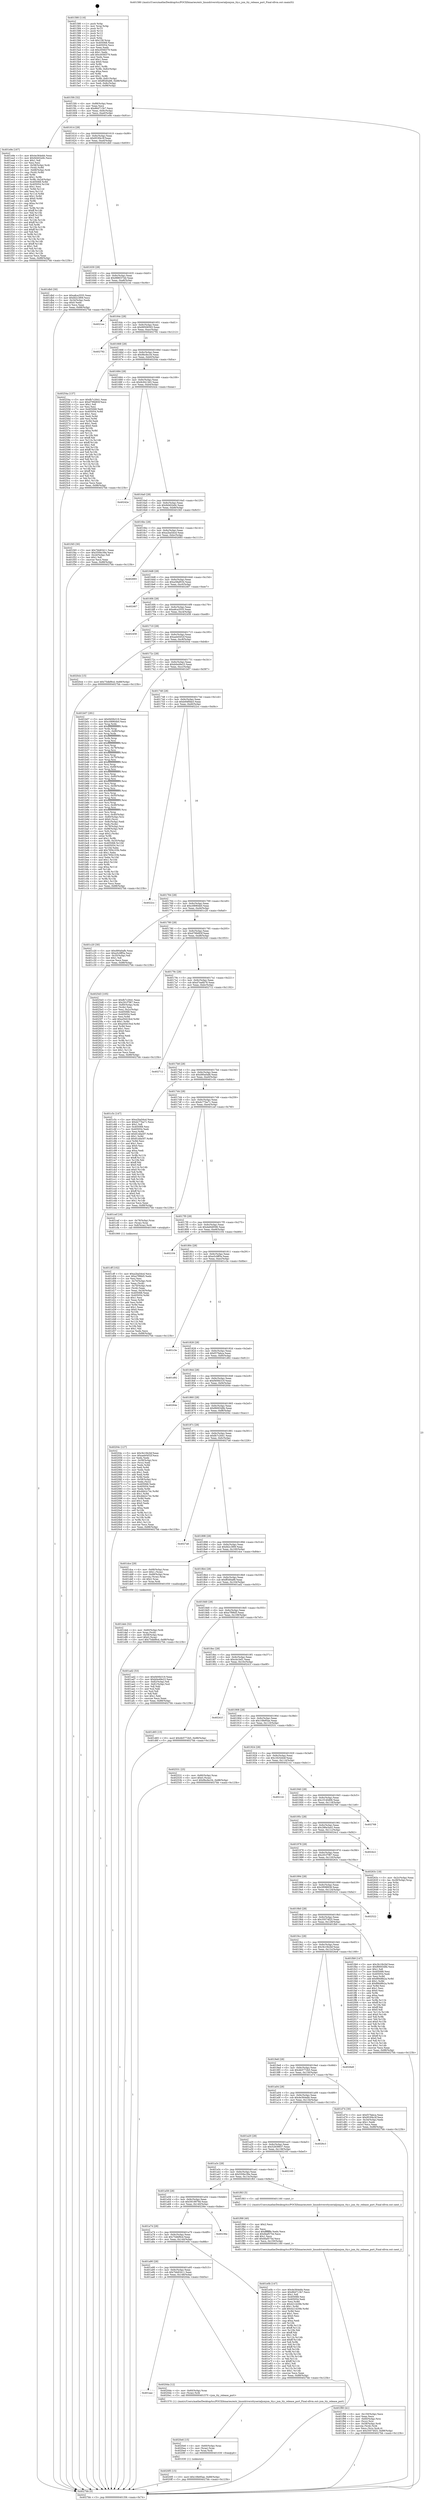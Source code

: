 digraph "0x401580" {
  label = "0x401580 (/mnt/c/Users/mathe/Desktop/tcc/POCII/binaries/extr_linuxdriversttyserialjsmjsm_tty.c_jsm_tty_release_port_Final-ollvm.out::main(0))"
  labelloc = "t"
  node[shape=record]

  Entry [label="",width=0.3,height=0.3,shape=circle,fillcolor=black,style=filled]
  "0x4015f4" [label="{
     0x4015f4 [32]\l
     | [instrs]\l
     &nbsp;&nbsp;0x4015f4 \<+6\>: mov -0x88(%rbp),%eax\l
     &nbsp;&nbsp;0x4015fa \<+2\>: mov %eax,%ecx\l
     &nbsp;&nbsp;0x4015fc \<+6\>: sub $0x86d713b7,%ecx\l
     &nbsp;&nbsp;0x401602 \<+6\>: mov %eax,-0x9c(%rbp)\l
     &nbsp;&nbsp;0x401608 \<+6\>: mov %ecx,-0xa0(%rbp)\l
     &nbsp;&nbsp;0x40160e \<+6\>: je 0000000000401e9e \<main+0x91e\>\l
  }"]
  "0x401e9e" [label="{
     0x401e9e [167]\l
     | [instrs]\l
     &nbsp;&nbsp;0x401e9e \<+5\>: mov $0x4e364ebb,%eax\l
     &nbsp;&nbsp;0x401ea3 \<+5\>: mov $0x9d402e9c,%ecx\l
     &nbsp;&nbsp;0x401ea8 \<+2\>: mov $0x1,%dl\l
     &nbsp;&nbsp;0x401eaa \<+2\>: xor %esi,%esi\l
     &nbsp;&nbsp;0x401eac \<+4\>: mov -0x58(%rbp),%rdi\l
     &nbsp;&nbsp;0x401eb0 \<+3\>: mov (%rdi),%r8d\l
     &nbsp;&nbsp;0x401eb3 \<+4\>: mov -0x68(%rbp),%rdi\l
     &nbsp;&nbsp;0x401eb7 \<+3\>: cmp (%rdi),%r8d\l
     &nbsp;&nbsp;0x401eba \<+4\>: setl %r9b\l
     &nbsp;&nbsp;0x401ebe \<+4\>: and $0x1,%r9b\l
     &nbsp;&nbsp;0x401ec2 \<+4\>: mov %r9b,-0x2d(%rbp)\l
     &nbsp;&nbsp;0x401ec6 \<+8\>: mov 0x405068,%r8d\l
     &nbsp;&nbsp;0x401ece \<+8\>: mov 0x405054,%r10d\l
     &nbsp;&nbsp;0x401ed6 \<+3\>: sub $0x1,%esi\l
     &nbsp;&nbsp;0x401ed9 \<+3\>: mov %r8d,%r11d\l
     &nbsp;&nbsp;0x401edc \<+3\>: add %esi,%r11d\l
     &nbsp;&nbsp;0x401edf \<+4\>: imul %r11d,%r8d\l
     &nbsp;&nbsp;0x401ee3 \<+4\>: and $0x1,%r8d\l
     &nbsp;&nbsp;0x401ee7 \<+4\>: cmp $0x0,%r8d\l
     &nbsp;&nbsp;0x401eeb \<+4\>: sete %r9b\l
     &nbsp;&nbsp;0x401eef \<+4\>: cmp $0xa,%r10d\l
     &nbsp;&nbsp;0x401ef3 \<+3\>: setl %bl\l
     &nbsp;&nbsp;0x401ef6 \<+3\>: mov %r9b,%r14b\l
     &nbsp;&nbsp;0x401ef9 \<+4\>: xor $0xff,%r14b\l
     &nbsp;&nbsp;0x401efd \<+3\>: mov %bl,%r15b\l
     &nbsp;&nbsp;0x401f00 \<+4\>: xor $0xff,%r15b\l
     &nbsp;&nbsp;0x401f04 \<+3\>: xor $0x1,%dl\l
     &nbsp;&nbsp;0x401f07 \<+3\>: mov %r14b,%r12b\l
     &nbsp;&nbsp;0x401f0a \<+4\>: and $0xff,%r12b\l
     &nbsp;&nbsp;0x401f0e \<+3\>: and %dl,%r9b\l
     &nbsp;&nbsp;0x401f11 \<+3\>: mov %r15b,%r13b\l
     &nbsp;&nbsp;0x401f14 \<+4\>: and $0xff,%r13b\l
     &nbsp;&nbsp;0x401f18 \<+2\>: and %dl,%bl\l
     &nbsp;&nbsp;0x401f1a \<+3\>: or %r9b,%r12b\l
     &nbsp;&nbsp;0x401f1d \<+3\>: or %bl,%r13b\l
     &nbsp;&nbsp;0x401f20 \<+3\>: xor %r13b,%r12b\l
     &nbsp;&nbsp;0x401f23 \<+3\>: or %r15b,%r14b\l
     &nbsp;&nbsp;0x401f26 \<+4\>: xor $0xff,%r14b\l
     &nbsp;&nbsp;0x401f2a \<+3\>: or $0x1,%dl\l
     &nbsp;&nbsp;0x401f2d \<+3\>: and %dl,%r14b\l
     &nbsp;&nbsp;0x401f30 \<+3\>: or %r14b,%r12b\l
     &nbsp;&nbsp;0x401f33 \<+4\>: test $0x1,%r12b\l
     &nbsp;&nbsp;0x401f37 \<+3\>: cmovne %ecx,%eax\l
     &nbsp;&nbsp;0x401f3a \<+6\>: mov %eax,-0x88(%rbp)\l
     &nbsp;&nbsp;0x401f40 \<+5\>: jmp 00000000004027bb \<main+0x123b\>\l
  }"]
  "0x401614" [label="{
     0x401614 [28]\l
     | [instrs]\l
     &nbsp;&nbsp;0x401614 \<+5\>: jmp 0000000000401619 \<main+0x99\>\l
     &nbsp;&nbsp;0x401619 \<+6\>: mov -0x9c(%rbp),%eax\l
     &nbsp;&nbsp;0x40161f \<+5\>: sub $0x953f4c3f,%eax\l
     &nbsp;&nbsp;0x401624 \<+6\>: mov %eax,-0xa4(%rbp)\l
     &nbsp;&nbsp;0x40162a \<+6\>: je 0000000000401db0 \<main+0x830\>\l
  }"]
  Exit [label="",width=0.3,height=0.3,shape=circle,fillcolor=black,style=filled,peripheries=2]
  "0x401db0" [label="{
     0x401db0 [30]\l
     | [instrs]\l
     &nbsp;&nbsp;0x401db0 \<+5\>: mov $0xa8ca3555,%eax\l
     &nbsp;&nbsp;0x401db5 \<+5\>: mov $0xfd2c3f09,%ecx\l
     &nbsp;&nbsp;0x401dba \<+3\>: mov -0x34(%rbp),%edx\l
     &nbsp;&nbsp;0x401dbd \<+3\>: cmp $0x0,%edx\l
     &nbsp;&nbsp;0x401dc0 \<+3\>: cmove %ecx,%eax\l
     &nbsp;&nbsp;0x401dc3 \<+6\>: mov %eax,-0x88(%rbp)\l
     &nbsp;&nbsp;0x401dc9 \<+5\>: jmp 00000000004027bb \<main+0x123b\>\l
  }"]
  "0x401630" [label="{
     0x401630 [28]\l
     | [instrs]\l
     &nbsp;&nbsp;0x401630 \<+5\>: jmp 0000000000401635 \<main+0xb5\>\l
     &nbsp;&nbsp;0x401635 \<+6\>: mov -0x9c(%rbp),%eax\l
     &nbsp;&nbsp;0x40163b \<+5\>: sub $0x988037dd,%eax\l
     &nbsp;&nbsp;0x401640 \<+6\>: mov %eax,-0xa8(%rbp)\l
     &nbsp;&nbsp;0x401646 \<+6\>: je 00000000004021ee \<main+0xc6e\>\l
  }"]
  "0x4020f5" [label="{
     0x4020f5 [15]\l
     | [instrs]\l
     &nbsp;&nbsp;0x4020f5 \<+10\>: movl $0x10fe95ae,-0x88(%rbp)\l
     &nbsp;&nbsp;0x4020ff \<+5\>: jmp 00000000004027bb \<main+0x123b\>\l
  }"]
  "0x4021ee" [label="{
     0x4021ee\l
  }", style=dashed]
  "0x40164c" [label="{
     0x40164c [28]\l
     | [instrs]\l
     &nbsp;&nbsp;0x40164c \<+5\>: jmp 0000000000401651 \<main+0xd1\>\l
     &nbsp;&nbsp;0x401651 \<+6\>: mov -0x9c(%rbp),%eax\l
     &nbsp;&nbsp;0x401657 \<+5\>: sub $0x99506593,%eax\l
     &nbsp;&nbsp;0x40165c \<+6\>: mov %eax,-0xac(%rbp)\l
     &nbsp;&nbsp;0x401662 \<+6\>: je 0000000000402792 \<main+0x1212\>\l
  }"]
  "0x4020e6" [label="{
     0x4020e6 [15]\l
     | [instrs]\l
     &nbsp;&nbsp;0x4020e6 \<+4\>: mov -0x60(%rbp),%rax\l
     &nbsp;&nbsp;0x4020ea \<+3\>: mov (%rax),%rax\l
     &nbsp;&nbsp;0x4020ed \<+3\>: mov %rax,%rdi\l
     &nbsp;&nbsp;0x4020f0 \<+5\>: call 0000000000401030 \<free@plt\>\l
     | [calls]\l
     &nbsp;&nbsp;0x401030 \{1\} (unknown)\l
  }"]
  "0x402792" [label="{
     0x402792\l
  }", style=dashed]
  "0x401668" [label="{
     0x401668 [28]\l
     | [instrs]\l
     &nbsp;&nbsp;0x401668 \<+5\>: jmp 000000000040166d \<main+0xed\>\l
     &nbsp;&nbsp;0x40166d \<+6\>: mov -0x9c(%rbp),%eax\l
     &nbsp;&nbsp;0x401673 \<+5\>: sub $0x9bcfec34,%eax\l
     &nbsp;&nbsp;0x401678 \<+6\>: mov %eax,-0xb0(%rbp)\l
     &nbsp;&nbsp;0x40167e \<+6\>: je 000000000040254a \<main+0xfca\>\l
  }"]
  "0x401aac" [label="{
     0x401aac\l
  }", style=dashed]
  "0x40254a" [label="{
     0x40254a [137]\l
     | [instrs]\l
     &nbsp;&nbsp;0x40254a \<+5\>: mov $0xfb7c2641,%eax\l
     &nbsp;&nbsp;0x40254f \<+5\>: mov $0xd799d93f,%ecx\l
     &nbsp;&nbsp;0x402554 \<+2\>: mov $0x1,%dl\l
     &nbsp;&nbsp;0x402556 \<+2\>: xor %esi,%esi\l
     &nbsp;&nbsp;0x402558 \<+7\>: mov 0x405068,%edi\l
     &nbsp;&nbsp;0x40255f \<+8\>: mov 0x405054,%r8d\l
     &nbsp;&nbsp;0x402567 \<+3\>: sub $0x1,%esi\l
     &nbsp;&nbsp;0x40256a \<+3\>: mov %edi,%r9d\l
     &nbsp;&nbsp;0x40256d \<+3\>: add %esi,%r9d\l
     &nbsp;&nbsp;0x402570 \<+4\>: imul %r9d,%edi\l
     &nbsp;&nbsp;0x402574 \<+3\>: and $0x1,%edi\l
     &nbsp;&nbsp;0x402577 \<+3\>: cmp $0x0,%edi\l
     &nbsp;&nbsp;0x40257a \<+4\>: sete %r10b\l
     &nbsp;&nbsp;0x40257e \<+4\>: cmp $0xa,%r8d\l
     &nbsp;&nbsp;0x402582 \<+4\>: setl %r11b\l
     &nbsp;&nbsp;0x402586 \<+3\>: mov %r10b,%bl\l
     &nbsp;&nbsp;0x402589 \<+3\>: xor $0xff,%bl\l
     &nbsp;&nbsp;0x40258c \<+3\>: mov %r11b,%r14b\l
     &nbsp;&nbsp;0x40258f \<+4\>: xor $0xff,%r14b\l
     &nbsp;&nbsp;0x402593 \<+3\>: xor $0x1,%dl\l
     &nbsp;&nbsp;0x402596 \<+3\>: mov %bl,%r15b\l
     &nbsp;&nbsp;0x402599 \<+4\>: and $0xff,%r15b\l
     &nbsp;&nbsp;0x40259d \<+3\>: and %dl,%r10b\l
     &nbsp;&nbsp;0x4025a0 \<+3\>: mov %r14b,%r12b\l
     &nbsp;&nbsp;0x4025a3 \<+4\>: and $0xff,%r12b\l
     &nbsp;&nbsp;0x4025a7 \<+3\>: and %dl,%r11b\l
     &nbsp;&nbsp;0x4025aa \<+3\>: or %r10b,%r15b\l
     &nbsp;&nbsp;0x4025ad \<+3\>: or %r11b,%r12b\l
     &nbsp;&nbsp;0x4025b0 \<+3\>: xor %r12b,%r15b\l
     &nbsp;&nbsp;0x4025b3 \<+3\>: or %r14b,%bl\l
     &nbsp;&nbsp;0x4025b6 \<+3\>: xor $0xff,%bl\l
     &nbsp;&nbsp;0x4025b9 \<+3\>: or $0x1,%dl\l
     &nbsp;&nbsp;0x4025bc \<+2\>: and %dl,%bl\l
     &nbsp;&nbsp;0x4025be \<+3\>: or %bl,%r15b\l
     &nbsp;&nbsp;0x4025c1 \<+4\>: test $0x1,%r15b\l
     &nbsp;&nbsp;0x4025c5 \<+3\>: cmovne %ecx,%eax\l
     &nbsp;&nbsp;0x4025c8 \<+6\>: mov %eax,-0x88(%rbp)\l
     &nbsp;&nbsp;0x4025ce \<+5\>: jmp 00000000004027bb \<main+0x123b\>\l
  }"]
  "0x401684" [label="{
     0x401684 [28]\l
     | [instrs]\l
     &nbsp;&nbsp;0x401684 \<+5\>: jmp 0000000000401689 \<main+0x109\>\l
     &nbsp;&nbsp;0x401689 \<+6\>: mov -0x9c(%rbp),%eax\l
     &nbsp;&nbsp;0x40168f \<+5\>: sub $0x9c9413d3,%eax\l
     &nbsp;&nbsp;0x401694 \<+6\>: mov %eax,-0xb4(%rbp)\l
     &nbsp;&nbsp;0x40169a \<+6\>: je 000000000040242e \<main+0xeae\>\l
  }"]
  "0x4020da" [label="{
     0x4020da [12]\l
     | [instrs]\l
     &nbsp;&nbsp;0x4020da \<+4\>: mov -0x60(%rbp),%rax\l
     &nbsp;&nbsp;0x4020de \<+3\>: mov (%rax),%rdi\l
     &nbsp;&nbsp;0x4020e1 \<+5\>: call 0000000000401570 \<jsm_tty_release_port\>\l
     | [calls]\l
     &nbsp;&nbsp;0x401570 \{1\} (/mnt/c/Users/mathe/Desktop/tcc/POCII/binaries/extr_linuxdriversttyserialjsmjsm_tty.c_jsm_tty_release_port_Final-ollvm.out::jsm_tty_release_port)\l
  }"]
  "0x40242e" [label="{
     0x40242e\l
  }", style=dashed]
  "0x4016a0" [label="{
     0x4016a0 [28]\l
     | [instrs]\l
     &nbsp;&nbsp;0x4016a0 \<+5\>: jmp 00000000004016a5 \<main+0x125\>\l
     &nbsp;&nbsp;0x4016a5 \<+6\>: mov -0x9c(%rbp),%eax\l
     &nbsp;&nbsp;0x4016ab \<+5\>: sub $0x9d402e9c,%eax\l
     &nbsp;&nbsp;0x4016b0 \<+6\>: mov %eax,-0xb8(%rbp)\l
     &nbsp;&nbsp;0x4016b6 \<+6\>: je 0000000000401f45 \<main+0x9c5\>\l
  }"]
  "0x401f90" [label="{
     0x401f90 [41]\l
     | [instrs]\l
     &nbsp;&nbsp;0x401f90 \<+6\>: mov -0x150(%rbp),%ecx\l
     &nbsp;&nbsp;0x401f96 \<+3\>: imul %eax,%ecx\l
     &nbsp;&nbsp;0x401f99 \<+4\>: mov -0x60(%rbp),%rsi\l
     &nbsp;&nbsp;0x401f9d \<+3\>: mov (%rsi),%rsi\l
     &nbsp;&nbsp;0x401fa0 \<+4\>: mov -0x58(%rbp),%rdi\l
     &nbsp;&nbsp;0x401fa4 \<+3\>: movslq (%rdi),%rdi\l
     &nbsp;&nbsp;0x401fa7 \<+3\>: mov %ecx,(%rsi,%rdi,4)\l
     &nbsp;&nbsp;0x401faa \<+10\>: movl $0x35074f25,-0x88(%rbp)\l
     &nbsp;&nbsp;0x401fb4 \<+5\>: jmp 00000000004027bb \<main+0x123b\>\l
  }"]
  "0x401f45" [label="{
     0x401f45 [30]\l
     | [instrs]\l
     &nbsp;&nbsp;0x401f45 \<+5\>: mov $0x7bb83411,%eax\l
     &nbsp;&nbsp;0x401f4a \<+5\>: mov $0x550bc39a,%ecx\l
     &nbsp;&nbsp;0x401f4f \<+3\>: mov -0x2d(%rbp),%dl\l
     &nbsp;&nbsp;0x401f52 \<+3\>: test $0x1,%dl\l
     &nbsp;&nbsp;0x401f55 \<+3\>: cmovne %ecx,%eax\l
     &nbsp;&nbsp;0x401f58 \<+6\>: mov %eax,-0x88(%rbp)\l
     &nbsp;&nbsp;0x401f5e \<+5\>: jmp 00000000004027bb \<main+0x123b\>\l
  }"]
  "0x4016bc" [label="{
     0x4016bc [28]\l
     | [instrs]\l
     &nbsp;&nbsp;0x4016bc \<+5\>: jmp 00000000004016c1 \<main+0x141\>\l
     &nbsp;&nbsp;0x4016c1 \<+6\>: mov -0x9c(%rbp),%eax\l
     &nbsp;&nbsp;0x4016c7 \<+5\>: sub $0xa2ba5dcd,%eax\l
     &nbsp;&nbsp;0x4016cc \<+6\>: mov %eax,-0xbc(%rbp)\l
     &nbsp;&nbsp;0x4016d2 \<+6\>: je 0000000000402693 \<main+0x1113\>\l
  }"]
  "0x401f68" [label="{
     0x401f68 [40]\l
     | [instrs]\l
     &nbsp;&nbsp;0x401f68 \<+5\>: mov $0x2,%ecx\l
     &nbsp;&nbsp;0x401f6d \<+1\>: cltd\l
     &nbsp;&nbsp;0x401f6e \<+2\>: idiv %ecx\l
     &nbsp;&nbsp;0x401f70 \<+6\>: imul $0xfffffffe,%edx,%ecx\l
     &nbsp;&nbsp;0x401f76 \<+6\>: sub $0xfdaf575d,%ecx\l
     &nbsp;&nbsp;0x401f7c \<+3\>: add $0x1,%ecx\l
     &nbsp;&nbsp;0x401f7f \<+6\>: add $0xfdaf575d,%ecx\l
     &nbsp;&nbsp;0x401f85 \<+6\>: mov %ecx,-0x150(%rbp)\l
     &nbsp;&nbsp;0x401f8b \<+5\>: call 0000000000401160 \<next_i\>\l
     | [calls]\l
     &nbsp;&nbsp;0x401160 \{1\} (/mnt/c/Users/mathe/Desktop/tcc/POCII/binaries/extr_linuxdriversttyserialjsmjsm_tty.c_jsm_tty_release_port_Final-ollvm.out::next_i)\l
  }"]
  "0x402693" [label="{
     0x402693\l
  }", style=dashed]
  "0x4016d8" [label="{
     0x4016d8 [28]\l
     | [instrs]\l
     &nbsp;&nbsp;0x4016d8 \<+5\>: jmp 00000000004016dd \<main+0x15d\>\l
     &nbsp;&nbsp;0x4016dd \<+6\>: mov -0x9c(%rbp),%eax\l
     &nbsp;&nbsp;0x4016e3 \<+5\>: sub $0xa58af034,%eax\l
     &nbsp;&nbsp;0x4016e8 \<+6\>: mov %eax,-0xc0(%rbp)\l
     &nbsp;&nbsp;0x4016ee \<+6\>: je 0000000000402467 \<main+0xee7\>\l
  }"]
  "0x401a90" [label="{
     0x401a90 [28]\l
     | [instrs]\l
     &nbsp;&nbsp;0x401a90 \<+5\>: jmp 0000000000401a95 \<main+0x515\>\l
     &nbsp;&nbsp;0x401a95 \<+6\>: mov -0x9c(%rbp),%eax\l
     &nbsp;&nbsp;0x401a9b \<+5\>: sub $0x7bb83411,%eax\l
     &nbsp;&nbsp;0x401aa0 \<+6\>: mov %eax,-0x148(%rbp)\l
     &nbsp;&nbsp;0x401aa6 \<+6\>: je 00000000004020da \<main+0xb5a\>\l
  }"]
  "0x402467" [label="{
     0x402467\l
  }", style=dashed]
  "0x4016f4" [label="{
     0x4016f4 [28]\l
     | [instrs]\l
     &nbsp;&nbsp;0x4016f4 \<+5\>: jmp 00000000004016f9 \<main+0x179\>\l
     &nbsp;&nbsp;0x4016f9 \<+6\>: mov -0x9c(%rbp),%eax\l
     &nbsp;&nbsp;0x4016ff \<+5\>: sub $0xa8ca3555,%eax\l
     &nbsp;&nbsp;0x401704 \<+6\>: mov %eax,-0xc4(%rbp)\l
     &nbsp;&nbsp;0x40170a \<+6\>: je 0000000000402458 \<main+0xed8\>\l
  }"]
  "0x401e0b" [label="{
     0x401e0b [147]\l
     | [instrs]\l
     &nbsp;&nbsp;0x401e0b \<+5\>: mov $0x4e364ebb,%eax\l
     &nbsp;&nbsp;0x401e10 \<+5\>: mov $0x86d713b7,%ecx\l
     &nbsp;&nbsp;0x401e15 \<+2\>: mov $0x1,%dl\l
     &nbsp;&nbsp;0x401e17 \<+7\>: mov 0x405068,%esi\l
     &nbsp;&nbsp;0x401e1e \<+7\>: mov 0x405054,%edi\l
     &nbsp;&nbsp;0x401e25 \<+3\>: mov %esi,%r8d\l
     &nbsp;&nbsp;0x401e28 \<+7\>: sub $0x421420fe,%r8d\l
     &nbsp;&nbsp;0x401e2f \<+4\>: sub $0x1,%r8d\l
     &nbsp;&nbsp;0x401e33 \<+7\>: add $0x421420fe,%r8d\l
     &nbsp;&nbsp;0x401e3a \<+4\>: imul %r8d,%esi\l
     &nbsp;&nbsp;0x401e3e \<+3\>: and $0x1,%esi\l
     &nbsp;&nbsp;0x401e41 \<+3\>: cmp $0x0,%esi\l
     &nbsp;&nbsp;0x401e44 \<+4\>: sete %r9b\l
     &nbsp;&nbsp;0x401e48 \<+3\>: cmp $0xa,%edi\l
     &nbsp;&nbsp;0x401e4b \<+4\>: setl %r10b\l
     &nbsp;&nbsp;0x401e4f \<+3\>: mov %r9b,%r11b\l
     &nbsp;&nbsp;0x401e52 \<+4\>: xor $0xff,%r11b\l
     &nbsp;&nbsp;0x401e56 \<+3\>: mov %r10b,%bl\l
     &nbsp;&nbsp;0x401e59 \<+3\>: xor $0xff,%bl\l
     &nbsp;&nbsp;0x401e5c \<+3\>: xor $0x1,%dl\l
     &nbsp;&nbsp;0x401e5f \<+3\>: mov %r11b,%r14b\l
     &nbsp;&nbsp;0x401e62 \<+4\>: and $0xff,%r14b\l
     &nbsp;&nbsp;0x401e66 \<+3\>: and %dl,%r9b\l
     &nbsp;&nbsp;0x401e69 \<+3\>: mov %bl,%r15b\l
     &nbsp;&nbsp;0x401e6c \<+4\>: and $0xff,%r15b\l
     &nbsp;&nbsp;0x401e70 \<+3\>: and %dl,%r10b\l
     &nbsp;&nbsp;0x401e73 \<+3\>: or %r9b,%r14b\l
     &nbsp;&nbsp;0x401e76 \<+3\>: or %r10b,%r15b\l
     &nbsp;&nbsp;0x401e79 \<+3\>: xor %r15b,%r14b\l
     &nbsp;&nbsp;0x401e7c \<+3\>: or %bl,%r11b\l
     &nbsp;&nbsp;0x401e7f \<+4\>: xor $0xff,%r11b\l
     &nbsp;&nbsp;0x401e83 \<+3\>: or $0x1,%dl\l
     &nbsp;&nbsp;0x401e86 \<+3\>: and %dl,%r11b\l
     &nbsp;&nbsp;0x401e89 \<+3\>: or %r11b,%r14b\l
     &nbsp;&nbsp;0x401e8c \<+4\>: test $0x1,%r14b\l
     &nbsp;&nbsp;0x401e90 \<+3\>: cmovne %ecx,%eax\l
     &nbsp;&nbsp;0x401e93 \<+6\>: mov %eax,-0x88(%rbp)\l
     &nbsp;&nbsp;0x401e99 \<+5\>: jmp 00000000004027bb \<main+0x123b\>\l
  }"]
  "0x402458" [label="{
     0x402458\l
  }", style=dashed]
  "0x401710" [label="{
     0x401710 [28]\l
     | [instrs]\l
     &nbsp;&nbsp;0x401710 \<+5\>: jmp 0000000000401715 \<main+0x195\>\l
     &nbsp;&nbsp;0x401715 \<+6\>: mov -0x9c(%rbp),%eax\l
     &nbsp;&nbsp;0x40171b \<+5\>: sub $0xaeb0452f,%eax\l
     &nbsp;&nbsp;0x401720 \<+6\>: mov %eax,-0xc8(%rbp)\l
     &nbsp;&nbsp;0x401726 \<+6\>: je 00000000004020cb \<main+0xb4b\>\l
  }"]
  "0x401a74" [label="{
     0x401a74 [28]\l
     | [instrs]\l
     &nbsp;&nbsp;0x401a74 \<+5\>: jmp 0000000000401a79 \<main+0x4f9\>\l
     &nbsp;&nbsp;0x401a79 \<+6\>: mov -0x9c(%rbp),%eax\l
     &nbsp;&nbsp;0x401a7f \<+5\>: sub $0x75dbf9cd,%eax\l
     &nbsp;&nbsp;0x401a84 \<+6\>: mov %eax,-0x144(%rbp)\l
     &nbsp;&nbsp;0x401a8a \<+6\>: je 0000000000401e0b \<main+0x88b\>\l
  }"]
  "0x4020cb" [label="{
     0x4020cb [15]\l
     | [instrs]\l
     &nbsp;&nbsp;0x4020cb \<+10\>: movl $0x75dbf9cd,-0x88(%rbp)\l
     &nbsp;&nbsp;0x4020d5 \<+5\>: jmp 00000000004027bb \<main+0x123b\>\l
  }"]
  "0x40172c" [label="{
     0x40172c [28]\l
     | [instrs]\l
     &nbsp;&nbsp;0x40172c \<+5\>: jmp 0000000000401731 \<main+0x1b1\>\l
     &nbsp;&nbsp;0x401731 \<+6\>: mov -0x9c(%rbp),%eax\l
     &nbsp;&nbsp;0x401737 \<+5\>: sub $0xb0e49e23,%eax\l
     &nbsp;&nbsp;0x40173c \<+6\>: mov %eax,-0xcc(%rbp)\l
     &nbsp;&nbsp;0x401742 \<+6\>: je 0000000000401b07 \<main+0x587\>\l
  }"]
  "0x40236e" [label="{
     0x40236e\l
  }", style=dashed]
  "0x401b07" [label="{
     0x401b07 [281]\l
     | [instrs]\l
     &nbsp;&nbsp;0x401b07 \<+5\>: mov $0xf400b319,%eax\l
     &nbsp;&nbsp;0x401b0c \<+5\>: mov $0xc08964b0,%ecx\l
     &nbsp;&nbsp;0x401b11 \<+3\>: mov %rsp,%rdx\l
     &nbsp;&nbsp;0x401b14 \<+4\>: add $0xfffffffffffffff0,%rdx\l
     &nbsp;&nbsp;0x401b18 \<+3\>: mov %rdx,%rsp\l
     &nbsp;&nbsp;0x401b1b \<+4\>: mov %rdx,-0x80(%rbp)\l
     &nbsp;&nbsp;0x401b1f \<+3\>: mov %rsp,%rdx\l
     &nbsp;&nbsp;0x401b22 \<+4\>: add $0xfffffffffffffff0,%rdx\l
     &nbsp;&nbsp;0x401b26 \<+3\>: mov %rdx,%rsp\l
     &nbsp;&nbsp;0x401b29 \<+3\>: mov %rsp,%rsi\l
     &nbsp;&nbsp;0x401b2c \<+4\>: add $0xfffffffffffffff0,%rsi\l
     &nbsp;&nbsp;0x401b30 \<+3\>: mov %rsi,%rsp\l
     &nbsp;&nbsp;0x401b33 \<+4\>: mov %rsi,-0x78(%rbp)\l
     &nbsp;&nbsp;0x401b37 \<+3\>: mov %rsp,%rsi\l
     &nbsp;&nbsp;0x401b3a \<+4\>: add $0xfffffffffffffff0,%rsi\l
     &nbsp;&nbsp;0x401b3e \<+3\>: mov %rsi,%rsp\l
     &nbsp;&nbsp;0x401b41 \<+4\>: mov %rsi,-0x70(%rbp)\l
     &nbsp;&nbsp;0x401b45 \<+3\>: mov %rsp,%rsi\l
     &nbsp;&nbsp;0x401b48 \<+4\>: add $0xfffffffffffffff0,%rsi\l
     &nbsp;&nbsp;0x401b4c \<+3\>: mov %rsi,%rsp\l
     &nbsp;&nbsp;0x401b4f \<+4\>: mov %rsi,-0x68(%rbp)\l
     &nbsp;&nbsp;0x401b53 \<+3\>: mov %rsp,%rsi\l
     &nbsp;&nbsp;0x401b56 \<+4\>: add $0xfffffffffffffff0,%rsi\l
     &nbsp;&nbsp;0x401b5a \<+3\>: mov %rsi,%rsp\l
     &nbsp;&nbsp;0x401b5d \<+4\>: mov %rsi,-0x60(%rbp)\l
     &nbsp;&nbsp;0x401b61 \<+3\>: mov %rsp,%rsi\l
     &nbsp;&nbsp;0x401b64 \<+4\>: add $0xfffffffffffffff0,%rsi\l
     &nbsp;&nbsp;0x401b68 \<+3\>: mov %rsi,%rsp\l
     &nbsp;&nbsp;0x401b6b \<+4\>: mov %rsi,-0x58(%rbp)\l
     &nbsp;&nbsp;0x401b6f \<+3\>: mov %rsp,%rsi\l
     &nbsp;&nbsp;0x401b72 \<+4\>: add $0xfffffffffffffff0,%rsi\l
     &nbsp;&nbsp;0x401b76 \<+3\>: mov %rsi,%rsp\l
     &nbsp;&nbsp;0x401b79 \<+4\>: mov %rsi,-0x50(%rbp)\l
     &nbsp;&nbsp;0x401b7d \<+3\>: mov %rsp,%rsi\l
     &nbsp;&nbsp;0x401b80 \<+4\>: add $0xfffffffffffffff0,%rsi\l
     &nbsp;&nbsp;0x401b84 \<+3\>: mov %rsi,%rsp\l
     &nbsp;&nbsp;0x401b87 \<+4\>: mov %rsi,-0x48(%rbp)\l
     &nbsp;&nbsp;0x401b8b \<+3\>: mov %rsp,%rsi\l
     &nbsp;&nbsp;0x401b8e \<+4\>: add $0xfffffffffffffff0,%rsi\l
     &nbsp;&nbsp;0x401b92 \<+3\>: mov %rsi,%rsp\l
     &nbsp;&nbsp;0x401b95 \<+4\>: mov %rsi,-0x40(%rbp)\l
     &nbsp;&nbsp;0x401b99 \<+4\>: mov -0x80(%rbp),%rsi\l
     &nbsp;&nbsp;0x401b9d \<+6\>: movl $0x0,(%rsi)\l
     &nbsp;&nbsp;0x401ba3 \<+6\>: mov -0x8c(%rbp),%edi\l
     &nbsp;&nbsp;0x401ba9 \<+2\>: mov %edi,(%rdx)\l
     &nbsp;&nbsp;0x401bab \<+4\>: mov -0x78(%rbp),%rsi\l
     &nbsp;&nbsp;0x401baf \<+7\>: mov -0x98(%rbp),%r8\l
     &nbsp;&nbsp;0x401bb6 \<+3\>: mov %r8,(%rsi)\l
     &nbsp;&nbsp;0x401bb9 \<+3\>: cmpl $0x2,(%rdx)\l
     &nbsp;&nbsp;0x401bbc \<+4\>: setne %r9b\l
     &nbsp;&nbsp;0x401bc0 \<+4\>: and $0x1,%r9b\l
     &nbsp;&nbsp;0x401bc4 \<+4\>: mov %r9b,-0x35(%rbp)\l
     &nbsp;&nbsp;0x401bc8 \<+8\>: mov 0x405068,%r10d\l
     &nbsp;&nbsp;0x401bd0 \<+8\>: mov 0x405054,%r11d\l
     &nbsp;&nbsp;0x401bd8 \<+3\>: mov %r10d,%ebx\l
     &nbsp;&nbsp;0x401bdb \<+6\>: add $0x785b103b,%ebx\l
     &nbsp;&nbsp;0x401be1 \<+3\>: sub $0x1,%ebx\l
     &nbsp;&nbsp;0x401be4 \<+6\>: sub $0x785b103b,%ebx\l
     &nbsp;&nbsp;0x401bea \<+4\>: imul %ebx,%r10d\l
     &nbsp;&nbsp;0x401bee \<+4\>: and $0x1,%r10d\l
     &nbsp;&nbsp;0x401bf2 \<+4\>: cmp $0x0,%r10d\l
     &nbsp;&nbsp;0x401bf6 \<+4\>: sete %r9b\l
     &nbsp;&nbsp;0x401bfa \<+4\>: cmp $0xa,%r11d\l
     &nbsp;&nbsp;0x401bfe \<+4\>: setl %r14b\l
     &nbsp;&nbsp;0x401c02 \<+3\>: mov %r9b,%r15b\l
     &nbsp;&nbsp;0x401c05 \<+3\>: and %r14b,%r15b\l
     &nbsp;&nbsp;0x401c08 \<+3\>: xor %r14b,%r9b\l
     &nbsp;&nbsp;0x401c0b \<+3\>: or %r9b,%r15b\l
     &nbsp;&nbsp;0x401c0e \<+4\>: test $0x1,%r15b\l
     &nbsp;&nbsp;0x401c12 \<+3\>: cmovne %ecx,%eax\l
     &nbsp;&nbsp;0x401c15 \<+6\>: mov %eax,-0x88(%rbp)\l
     &nbsp;&nbsp;0x401c1b \<+5\>: jmp 00000000004027bb \<main+0x123b\>\l
  }"]
  "0x401748" [label="{
     0x401748 [28]\l
     | [instrs]\l
     &nbsp;&nbsp;0x401748 \<+5\>: jmp 000000000040174d \<main+0x1cd\>\l
     &nbsp;&nbsp;0x40174d \<+6\>: mov -0x9c(%rbp),%eax\l
     &nbsp;&nbsp;0x401753 \<+5\>: sub $0xb94f0be3,%eax\l
     &nbsp;&nbsp;0x401758 \<+6\>: mov %eax,-0xd0(%rbp)\l
     &nbsp;&nbsp;0x40175e \<+6\>: je 00000000004022cc \<main+0xd4c\>\l
  }"]
  "0x401a58" [label="{
     0x401a58 [28]\l
     | [instrs]\l
     &nbsp;&nbsp;0x401a58 \<+5\>: jmp 0000000000401a5d \<main+0x4dd\>\l
     &nbsp;&nbsp;0x401a5d \<+6\>: mov -0x9c(%rbp),%eax\l
     &nbsp;&nbsp;0x401a63 \<+5\>: sub $0x5919979d,%eax\l
     &nbsp;&nbsp;0x401a68 \<+6\>: mov %eax,-0x140(%rbp)\l
     &nbsp;&nbsp;0x401a6e \<+6\>: je 000000000040236e \<main+0xdee\>\l
  }"]
  "0x4022cc" [label="{
     0x4022cc\l
  }", style=dashed]
  "0x401764" [label="{
     0x401764 [28]\l
     | [instrs]\l
     &nbsp;&nbsp;0x401764 \<+5\>: jmp 0000000000401769 \<main+0x1e9\>\l
     &nbsp;&nbsp;0x401769 \<+6\>: mov -0x9c(%rbp),%eax\l
     &nbsp;&nbsp;0x40176f \<+5\>: sub $0xc08964b0,%eax\l
     &nbsp;&nbsp;0x401774 \<+6\>: mov %eax,-0xd4(%rbp)\l
     &nbsp;&nbsp;0x40177a \<+6\>: je 0000000000401c20 \<main+0x6a0\>\l
  }"]
  "0x401f63" [label="{
     0x401f63 [5]\l
     | [instrs]\l
     &nbsp;&nbsp;0x401f63 \<+5\>: call 0000000000401160 \<next_i\>\l
     | [calls]\l
     &nbsp;&nbsp;0x401160 \{1\} (/mnt/c/Users/mathe/Desktop/tcc/POCII/binaries/extr_linuxdriversttyserialjsmjsm_tty.c_jsm_tty_release_port_Final-ollvm.out::next_i)\l
  }"]
  "0x401c20" [label="{
     0x401c20 [30]\l
     | [instrs]\l
     &nbsp;&nbsp;0x401c20 \<+5\>: mov $0xd90a0afb,%eax\l
     &nbsp;&nbsp;0x401c25 \<+5\>: mov $0xe5c9ff3a,%ecx\l
     &nbsp;&nbsp;0x401c2a \<+3\>: mov -0x35(%rbp),%dl\l
     &nbsp;&nbsp;0x401c2d \<+3\>: test $0x1,%dl\l
     &nbsp;&nbsp;0x401c30 \<+3\>: cmovne %ecx,%eax\l
     &nbsp;&nbsp;0x401c33 \<+6\>: mov %eax,-0x88(%rbp)\l
     &nbsp;&nbsp;0x401c39 \<+5\>: jmp 00000000004027bb \<main+0x123b\>\l
  }"]
  "0x401780" [label="{
     0x401780 [28]\l
     | [instrs]\l
     &nbsp;&nbsp;0x401780 \<+5\>: jmp 0000000000401785 \<main+0x205\>\l
     &nbsp;&nbsp;0x401785 \<+6\>: mov -0x9c(%rbp),%eax\l
     &nbsp;&nbsp;0x40178b \<+5\>: sub $0xd799d93f,%eax\l
     &nbsp;&nbsp;0x401790 \<+6\>: mov %eax,-0xd8(%rbp)\l
     &nbsp;&nbsp;0x401796 \<+6\>: je 00000000004025d3 \<main+0x1053\>\l
  }"]
  "0x401a3c" [label="{
     0x401a3c [28]\l
     | [instrs]\l
     &nbsp;&nbsp;0x401a3c \<+5\>: jmp 0000000000401a41 \<main+0x4c1\>\l
     &nbsp;&nbsp;0x401a41 \<+6\>: mov -0x9c(%rbp),%eax\l
     &nbsp;&nbsp;0x401a47 \<+5\>: sub $0x550bc39a,%eax\l
     &nbsp;&nbsp;0x401a4c \<+6\>: mov %eax,-0x13c(%rbp)\l
     &nbsp;&nbsp;0x401a52 \<+6\>: je 0000000000401f63 \<main+0x9e3\>\l
  }"]
  "0x4025d3" [label="{
     0x4025d3 [105]\l
     | [instrs]\l
     &nbsp;&nbsp;0x4025d3 \<+5\>: mov $0xfb7c2641,%eax\l
     &nbsp;&nbsp;0x4025d8 \<+5\>: mov $0x291f7f67,%ecx\l
     &nbsp;&nbsp;0x4025dd \<+4\>: mov -0x80(%rbp),%rdx\l
     &nbsp;&nbsp;0x4025e1 \<+2\>: mov (%rdx),%esi\l
     &nbsp;&nbsp;0x4025e3 \<+3\>: mov %esi,-0x2c(%rbp)\l
     &nbsp;&nbsp;0x4025e6 \<+7\>: mov 0x405068,%esi\l
     &nbsp;&nbsp;0x4025ed \<+7\>: mov 0x405054,%edi\l
     &nbsp;&nbsp;0x4025f4 \<+3\>: mov %esi,%r8d\l
     &nbsp;&nbsp;0x4025f7 \<+7\>: add $0xa50d19cd,%r8d\l
     &nbsp;&nbsp;0x4025fe \<+4\>: sub $0x1,%r8d\l
     &nbsp;&nbsp;0x402602 \<+7\>: sub $0xa50d19cd,%r8d\l
     &nbsp;&nbsp;0x402609 \<+4\>: imul %r8d,%esi\l
     &nbsp;&nbsp;0x40260d \<+3\>: and $0x1,%esi\l
     &nbsp;&nbsp;0x402610 \<+3\>: cmp $0x0,%esi\l
     &nbsp;&nbsp;0x402613 \<+4\>: sete %r9b\l
     &nbsp;&nbsp;0x402617 \<+3\>: cmp $0xa,%edi\l
     &nbsp;&nbsp;0x40261a \<+4\>: setl %r10b\l
     &nbsp;&nbsp;0x40261e \<+3\>: mov %r9b,%r11b\l
     &nbsp;&nbsp;0x402621 \<+3\>: and %r10b,%r11b\l
     &nbsp;&nbsp;0x402624 \<+3\>: xor %r10b,%r9b\l
     &nbsp;&nbsp;0x402627 \<+3\>: or %r9b,%r11b\l
     &nbsp;&nbsp;0x40262a \<+4\>: test $0x1,%r11b\l
     &nbsp;&nbsp;0x40262e \<+3\>: cmovne %ecx,%eax\l
     &nbsp;&nbsp;0x402631 \<+6\>: mov %eax,-0x88(%rbp)\l
     &nbsp;&nbsp;0x402637 \<+5\>: jmp 00000000004027bb \<main+0x123b\>\l
  }"]
  "0x40179c" [label="{
     0x40179c [28]\l
     | [instrs]\l
     &nbsp;&nbsp;0x40179c \<+5\>: jmp 00000000004017a1 \<main+0x221\>\l
     &nbsp;&nbsp;0x4017a1 \<+6\>: mov -0x9c(%rbp),%eax\l
     &nbsp;&nbsp;0x4017a7 \<+5\>: sub $0xd7ea6b76,%eax\l
     &nbsp;&nbsp;0x4017ac \<+6\>: mov %eax,-0xdc(%rbp)\l
     &nbsp;&nbsp;0x4017b2 \<+6\>: je 0000000000402712 \<main+0x1192\>\l
  }"]
  "0x402165" [label="{
     0x402165\l
  }", style=dashed]
  "0x402712" [label="{
     0x402712\l
  }", style=dashed]
  "0x4017b8" [label="{
     0x4017b8 [28]\l
     | [instrs]\l
     &nbsp;&nbsp;0x4017b8 \<+5\>: jmp 00000000004017bd \<main+0x23d\>\l
     &nbsp;&nbsp;0x4017bd \<+6\>: mov -0x9c(%rbp),%eax\l
     &nbsp;&nbsp;0x4017c3 \<+5\>: sub $0xd90a0afb,%eax\l
     &nbsp;&nbsp;0x4017c8 \<+6\>: mov %eax,-0xe0(%rbp)\l
     &nbsp;&nbsp;0x4017ce \<+6\>: je 0000000000401c5c \<main+0x6dc\>\l
  }"]
  "0x401a20" [label="{
     0x401a20 [28]\l
     | [instrs]\l
     &nbsp;&nbsp;0x401a20 \<+5\>: jmp 0000000000401a25 \<main+0x4a5\>\l
     &nbsp;&nbsp;0x401a25 \<+6\>: mov -0x9c(%rbp),%eax\l
     &nbsp;&nbsp;0x401a2b \<+5\>: sub $0x52839937,%eax\l
     &nbsp;&nbsp;0x401a30 \<+6\>: mov %eax,-0x138(%rbp)\l
     &nbsp;&nbsp;0x401a36 \<+6\>: je 0000000000402165 \<main+0xbe5\>\l
  }"]
  "0x401c5c" [label="{
     0x401c5c [147]\l
     | [instrs]\l
     &nbsp;&nbsp;0x401c5c \<+5\>: mov $0xa2ba5dcd,%eax\l
     &nbsp;&nbsp;0x401c61 \<+5\>: mov $0xdc77ba71,%ecx\l
     &nbsp;&nbsp;0x401c66 \<+2\>: mov $0x1,%dl\l
     &nbsp;&nbsp;0x401c68 \<+7\>: mov 0x405068,%esi\l
     &nbsp;&nbsp;0x401c6f \<+7\>: mov 0x405054,%edi\l
     &nbsp;&nbsp;0x401c76 \<+3\>: mov %esi,%r8d\l
     &nbsp;&nbsp;0x401c79 \<+7\>: add $0x81dda5f7,%r8d\l
     &nbsp;&nbsp;0x401c80 \<+4\>: sub $0x1,%r8d\l
     &nbsp;&nbsp;0x401c84 \<+7\>: sub $0x81dda5f7,%r8d\l
     &nbsp;&nbsp;0x401c8b \<+4\>: imul %r8d,%esi\l
     &nbsp;&nbsp;0x401c8f \<+3\>: and $0x1,%esi\l
     &nbsp;&nbsp;0x401c92 \<+3\>: cmp $0x0,%esi\l
     &nbsp;&nbsp;0x401c95 \<+4\>: sete %r9b\l
     &nbsp;&nbsp;0x401c99 \<+3\>: cmp $0xa,%edi\l
     &nbsp;&nbsp;0x401c9c \<+4\>: setl %r10b\l
     &nbsp;&nbsp;0x401ca0 \<+3\>: mov %r9b,%r11b\l
     &nbsp;&nbsp;0x401ca3 \<+4\>: xor $0xff,%r11b\l
     &nbsp;&nbsp;0x401ca7 \<+3\>: mov %r10b,%bl\l
     &nbsp;&nbsp;0x401caa \<+3\>: xor $0xff,%bl\l
     &nbsp;&nbsp;0x401cad \<+3\>: xor $0x0,%dl\l
     &nbsp;&nbsp;0x401cb0 \<+3\>: mov %r11b,%r14b\l
     &nbsp;&nbsp;0x401cb3 \<+4\>: and $0x0,%r14b\l
     &nbsp;&nbsp;0x401cb7 \<+3\>: and %dl,%r9b\l
     &nbsp;&nbsp;0x401cba \<+3\>: mov %bl,%r15b\l
     &nbsp;&nbsp;0x401cbd \<+4\>: and $0x0,%r15b\l
     &nbsp;&nbsp;0x401cc1 \<+3\>: and %dl,%r10b\l
     &nbsp;&nbsp;0x401cc4 \<+3\>: or %r9b,%r14b\l
     &nbsp;&nbsp;0x401cc7 \<+3\>: or %r10b,%r15b\l
     &nbsp;&nbsp;0x401cca \<+3\>: xor %r15b,%r14b\l
     &nbsp;&nbsp;0x401ccd \<+3\>: or %bl,%r11b\l
     &nbsp;&nbsp;0x401cd0 \<+4\>: xor $0xff,%r11b\l
     &nbsp;&nbsp;0x401cd4 \<+3\>: or $0x0,%dl\l
     &nbsp;&nbsp;0x401cd7 \<+3\>: and %dl,%r11b\l
     &nbsp;&nbsp;0x401cda \<+3\>: or %r11b,%r14b\l
     &nbsp;&nbsp;0x401cdd \<+4\>: test $0x1,%r14b\l
     &nbsp;&nbsp;0x401ce1 \<+3\>: cmovne %ecx,%eax\l
     &nbsp;&nbsp;0x401ce4 \<+6\>: mov %eax,-0x88(%rbp)\l
     &nbsp;&nbsp;0x401cea \<+5\>: jmp 00000000004027bb \<main+0x123b\>\l
  }"]
  "0x4017d4" [label="{
     0x4017d4 [28]\l
     | [instrs]\l
     &nbsp;&nbsp;0x4017d4 \<+5\>: jmp 00000000004017d9 \<main+0x259\>\l
     &nbsp;&nbsp;0x4017d9 \<+6\>: mov -0x9c(%rbp),%eax\l
     &nbsp;&nbsp;0x4017df \<+5\>: sub $0xdc77ba71,%eax\l
     &nbsp;&nbsp;0x4017e4 \<+6\>: mov %eax,-0xe4(%rbp)\l
     &nbsp;&nbsp;0x4017ea \<+6\>: je 0000000000401cef \<main+0x76f\>\l
  }"]
  "0x4026c3" [label="{
     0x4026c3\l
  }", style=dashed]
  "0x401cef" [label="{
     0x401cef [16]\l
     | [instrs]\l
     &nbsp;&nbsp;0x401cef \<+4\>: mov -0x78(%rbp),%rax\l
     &nbsp;&nbsp;0x401cf3 \<+3\>: mov (%rax),%rax\l
     &nbsp;&nbsp;0x401cf6 \<+4\>: mov 0x8(%rax),%rdi\l
     &nbsp;&nbsp;0x401cfa \<+5\>: call 0000000000401060 \<atoi@plt\>\l
     | [calls]\l
     &nbsp;&nbsp;0x401060 \{1\} (unknown)\l
  }"]
  "0x4017f0" [label="{
     0x4017f0 [28]\l
     | [instrs]\l
     &nbsp;&nbsp;0x4017f0 \<+5\>: jmp 00000000004017f5 \<main+0x275\>\l
     &nbsp;&nbsp;0x4017f5 \<+6\>: mov -0x9c(%rbp),%eax\l
     &nbsp;&nbsp;0x4017fb \<+5\>: sub $0xde848596,%eax\l
     &nbsp;&nbsp;0x401800 \<+6\>: mov %eax,-0xe8(%rbp)\l
     &nbsp;&nbsp;0x401806 \<+6\>: je 0000000000402104 \<main+0xb84\>\l
  }"]
  "0x401deb" [label="{
     0x401deb [32]\l
     | [instrs]\l
     &nbsp;&nbsp;0x401deb \<+4\>: mov -0x60(%rbp),%rdi\l
     &nbsp;&nbsp;0x401def \<+3\>: mov %rax,(%rdi)\l
     &nbsp;&nbsp;0x401df2 \<+4\>: mov -0x58(%rbp),%rax\l
     &nbsp;&nbsp;0x401df6 \<+6\>: movl $0x0,(%rax)\l
     &nbsp;&nbsp;0x401dfc \<+10\>: movl $0x75dbf9cd,-0x88(%rbp)\l
     &nbsp;&nbsp;0x401e06 \<+5\>: jmp 00000000004027bb \<main+0x123b\>\l
  }"]
  "0x402104" [label="{
     0x402104\l
  }", style=dashed]
  "0x40180c" [label="{
     0x40180c [28]\l
     | [instrs]\l
     &nbsp;&nbsp;0x40180c \<+5\>: jmp 0000000000401811 \<main+0x291\>\l
     &nbsp;&nbsp;0x401811 \<+6\>: mov -0x9c(%rbp),%eax\l
     &nbsp;&nbsp;0x401817 \<+5\>: sub $0xe5c9ff3a,%eax\l
     &nbsp;&nbsp;0x40181c \<+6\>: mov %eax,-0xec(%rbp)\l
     &nbsp;&nbsp;0x401822 \<+6\>: je 0000000000401c3e \<main+0x6be\>\l
  }"]
  "0x401a04" [label="{
     0x401a04 [28]\l
     | [instrs]\l
     &nbsp;&nbsp;0x401a04 \<+5\>: jmp 0000000000401a09 \<main+0x489\>\l
     &nbsp;&nbsp;0x401a09 \<+6\>: mov -0x9c(%rbp),%eax\l
     &nbsp;&nbsp;0x401a0f \<+5\>: sub $0x4e364ebb,%eax\l
     &nbsp;&nbsp;0x401a14 \<+6\>: mov %eax,-0x134(%rbp)\l
     &nbsp;&nbsp;0x401a1a \<+6\>: je 00000000004026c3 \<main+0x1143\>\l
  }"]
  "0x401c3e" [label="{
     0x401c3e\l
  }", style=dashed]
  "0x401828" [label="{
     0x401828 [28]\l
     | [instrs]\l
     &nbsp;&nbsp;0x401828 \<+5\>: jmp 000000000040182d \<main+0x2ad\>\l
     &nbsp;&nbsp;0x40182d \<+6\>: mov -0x9c(%rbp),%eax\l
     &nbsp;&nbsp;0x401833 \<+5\>: sub $0xf37fabca,%eax\l
     &nbsp;&nbsp;0x401838 \<+6\>: mov %eax,-0xf0(%rbp)\l
     &nbsp;&nbsp;0x40183e \<+6\>: je 0000000000401d92 \<main+0x812\>\l
  }"]
  "0x401d74" [label="{
     0x401d74 [30]\l
     | [instrs]\l
     &nbsp;&nbsp;0x401d74 \<+5\>: mov $0xf37fabca,%eax\l
     &nbsp;&nbsp;0x401d79 \<+5\>: mov $0x953f4c3f,%ecx\l
     &nbsp;&nbsp;0x401d7e \<+3\>: mov -0x34(%rbp),%edx\l
     &nbsp;&nbsp;0x401d81 \<+3\>: cmp $0x1,%edx\l
     &nbsp;&nbsp;0x401d84 \<+3\>: cmovl %ecx,%eax\l
     &nbsp;&nbsp;0x401d87 \<+6\>: mov %eax,-0x88(%rbp)\l
     &nbsp;&nbsp;0x401d8d \<+5\>: jmp 00000000004027bb \<main+0x123b\>\l
  }"]
  "0x401d92" [label="{
     0x401d92\l
  }", style=dashed]
  "0x401844" [label="{
     0x401844 [28]\l
     | [instrs]\l
     &nbsp;&nbsp;0x401844 \<+5\>: jmp 0000000000401849 \<main+0x2c9\>\l
     &nbsp;&nbsp;0x401849 \<+6\>: mov -0x9c(%rbp),%eax\l
     &nbsp;&nbsp;0x40184f \<+5\>: sub $0xf400b319,%eax\l
     &nbsp;&nbsp;0x401854 \<+6\>: mov %eax,-0xf4(%rbp)\l
     &nbsp;&nbsp;0x40185a \<+6\>: je 000000000040264e \<main+0x10ce\>\l
  }"]
  "0x4019e8" [label="{
     0x4019e8 [28]\l
     | [instrs]\l
     &nbsp;&nbsp;0x4019e8 \<+5\>: jmp 00000000004019ed \<main+0x46d\>\l
     &nbsp;&nbsp;0x4019ed \<+6\>: mov -0x9c(%rbp),%eax\l
     &nbsp;&nbsp;0x4019f3 \<+5\>: sub $0x4b5772b5,%eax\l
     &nbsp;&nbsp;0x4019f8 \<+6\>: mov %eax,-0x130(%rbp)\l
     &nbsp;&nbsp;0x4019fe \<+6\>: je 0000000000401d74 \<main+0x7f4\>\l
  }"]
  "0x40264e" [label="{
     0x40264e\l
  }", style=dashed]
  "0x401860" [label="{
     0x401860 [28]\l
     | [instrs]\l
     &nbsp;&nbsp;0x401860 \<+5\>: jmp 0000000000401865 \<main+0x2e5\>\l
     &nbsp;&nbsp;0x401865 \<+6\>: mov -0x9c(%rbp),%eax\l
     &nbsp;&nbsp;0x40186b \<+5\>: sub $0xf669348b,%eax\l
     &nbsp;&nbsp;0x401870 \<+6\>: mov %eax,-0xf8(%rbp)\l
     &nbsp;&nbsp;0x401876 \<+6\>: je 000000000040204c \<main+0xacc\>\l
  }"]
  "0x4026e8" [label="{
     0x4026e8\l
  }", style=dashed]
  "0x40204c" [label="{
     0x40204c [127]\l
     | [instrs]\l
     &nbsp;&nbsp;0x40204c \<+5\>: mov $0x3b10b2bf,%eax\l
     &nbsp;&nbsp;0x402051 \<+5\>: mov $0xaeb0452f,%ecx\l
     &nbsp;&nbsp;0x402056 \<+2\>: xor %edx,%edx\l
     &nbsp;&nbsp;0x402058 \<+4\>: mov -0x58(%rbp),%rsi\l
     &nbsp;&nbsp;0x40205c \<+2\>: mov (%rsi),%edi\l
     &nbsp;&nbsp;0x40205e \<+3\>: mov %edx,%r8d\l
     &nbsp;&nbsp;0x402061 \<+3\>: sub %edi,%r8d\l
     &nbsp;&nbsp;0x402064 \<+2\>: mov %edx,%edi\l
     &nbsp;&nbsp;0x402066 \<+3\>: sub $0x1,%edi\l
     &nbsp;&nbsp;0x402069 \<+3\>: add %edi,%r8d\l
     &nbsp;&nbsp;0x40206c \<+3\>: sub %r8d,%edx\l
     &nbsp;&nbsp;0x40206f \<+4\>: mov -0x58(%rbp),%rsi\l
     &nbsp;&nbsp;0x402073 \<+2\>: mov %edx,(%rsi)\l
     &nbsp;&nbsp;0x402075 \<+7\>: mov 0x405068,%edx\l
     &nbsp;&nbsp;0x40207c \<+7\>: mov 0x405054,%edi\l
     &nbsp;&nbsp;0x402083 \<+3\>: mov %edx,%r8d\l
     &nbsp;&nbsp;0x402086 \<+7\>: add $0x4bb2c74c,%r8d\l
     &nbsp;&nbsp;0x40208d \<+4\>: sub $0x1,%r8d\l
     &nbsp;&nbsp;0x402091 \<+7\>: sub $0x4bb2c74c,%r8d\l
     &nbsp;&nbsp;0x402098 \<+4\>: imul %r8d,%edx\l
     &nbsp;&nbsp;0x40209c \<+3\>: and $0x1,%edx\l
     &nbsp;&nbsp;0x40209f \<+3\>: cmp $0x0,%edx\l
     &nbsp;&nbsp;0x4020a2 \<+4\>: sete %r9b\l
     &nbsp;&nbsp;0x4020a6 \<+3\>: cmp $0xa,%edi\l
     &nbsp;&nbsp;0x4020a9 \<+4\>: setl %r10b\l
     &nbsp;&nbsp;0x4020ad \<+3\>: mov %r9b,%r11b\l
     &nbsp;&nbsp;0x4020b0 \<+3\>: and %r10b,%r11b\l
     &nbsp;&nbsp;0x4020b3 \<+3\>: xor %r10b,%r9b\l
     &nbsp;&nbsp;0x4020b6 \<+3\>: or %r9b,%r11b\l
     &nbsp;&nbsp;0x4020b9 \<+4\>: test $0x1,%r11b\l
     &nbsp;&nbsp;0x4020bd \<+3\>: cmovne %ecx,%eax\l
     &nbsp;&nbsp;0x4020c0 \<+6\>: mov %eax,-0x88(%rbp)\l
     &nbsp;&nbsp;0x4020c6 \<+5\>: jmp 00000000004027bb \<main+0x123b\>\l
  }"]
  "0x40187c" [label="{
     0x40187c [28]\l
     | [instrs]\l
     &nbsp;&nbsp;0x40187c \<+5\>: jmp 0000000000401881 \<main+0x301\>\l
     &nbsp;&nbsp;0x401881 \<+6\>: mov -0x9c(%rbp),%eax\l
     &nbsp;&nbsp;0x401887 \<+5\>: sub $0xfb7c2641,%eax\l
     &nbsp;&nbsp;0x40188c \<+6\>: mov %eax,-0xfc(%rbp)\l
     &nbsp;&nbsp;0x401892 \<+6\>: je 00000000004027a6 \<main+0x1226\>\l
  }"]
  "0x4019cc" [label="{
     0x4019cc [28]\l
     | [instrs]\l
     &nbsp;&nbsp;0x4019cc \<+5\>: jmp 00000000004019d1 \<main+0x451\>\l
     &nbsp;&nbsp;0x4019d1 \<+6\>: mov -0x9c(%rbp),%eax\l
     &nbsp;&nbsp;0x4019d7 \<+5\>: sub $0x3b10b2bf,%eax\l
     &nbsp;&nbsp;0x4019dc \<+6\>: mov %eax,-0x12c(%rbp)\l
     &nbsp;&nbsp;0x4019e2 \<+6\>: je 00000000004026e8 \<main+0x1168\>\l
  }"]
  "0x4027a6" [label="{
     0x4027a6\l
  }", style=dashed]
  "0x401898" [label="{
     0x401898 [28]\l
     | [instrs]\l
     &nbsp;&nbsp;0x401898 \<+5\>: jmp 000000000040189d \<main+0x31d\>\l
     &nbsp;&nbsp;0x40189d \<+6\>: mov -0x9c(%rbp),%eax\l
     &nbsp;&nbsp;0x4018a3 \<+5\>: sub $0xfd2c3f09,%eax\l
     &nbsp;&nbsp;0x4018a8 \<+6\>: mov %eax,-0x100(%rbp)\l
     &nbsp;&nbsp;0x4018ae \<+6\>: je 0000000000401dce \<main+0x84e\>\l
  }"]
  "0x401fb9" [label="{
     0x401fb9 [147]\l
     | [instrs]\l
     &nbsp;&nbsp;0x401fb9 \<+5\>: mov $0x3b10b2bf,%eax\l
     &nbsp;&nbsp;0x401fbe \<+5\>: mov $0xf669348b,%ecx\l
     &nbsp;&nbsp;0x401fc3 \<+2\>: mov $0x1,%dl\l
     &nbsp;&nbsp;0x401fc5 \<+7\>: mov 0x405068,%esi\l
     &nbsp;&nbsp;0x401fcc \<+7\>: mov 0x405054,%edi\l
     &nbsp;&nbsp;0x401fd3 \<+3\>: mov %esi,%r8d\l
     &nbsp;&nbsp;0x401fd6 \<+7\>: add $0xf66d8b2a,%r8d\l
     &nbsp;&nbsp;0x401fdd \<+4\>: sub $0x1,%r8d\l
     &nbsp;&nbsp;0x401fe1 \<+7\>: sub $0xf66d8b2a,%r8d\l
     &nbsp;&nbsp;0x401fe8 \<+4\>: imul %r8d,%esi\l
     &nbsp;&nbsp;0x401fec \<+3\>: and $0x1,%esi\l
     &nbsp;&nbsp;0x401fef \<+3\>: cmp $0x0,%esi\l
     &nbsp;&nbsp;0x401ff2 \<+4\>: sete %r9b\l
     &nbsp;&nbsp;0x401ff6 \<+3\>: cmp $0xa,%edi\l
     &nbsp;&nbsp;0x401ff9 \<+4\>: setl %r10b\l
     &nbsp;&nbsp;0x401ffd \<+3\>: mov %r9b,%r11b\l
     &nbsp;&nbsp;0x402000 \<+4\>: xor $0xff,%r11b\l
     &nbsp;&nbsp;0x402004 \<+3\>: mov %r10b,%bl\l
     &nbsp;&nbsp;0x402007 \<+3\>: xor $0xff,%bl\l
     &nbsp;&nbsp;0x40200a \<+3\>: xor $0x0,%dl\l
     &nbsp;&nbsp;0x40200d \<+3\>: mov %r11b,%r14b\l
     &nbsp;&nbsp;0x402010 \<+4\>: and $0x0,%r14b\l
     &nbsp;&nbsp;0x402014 \<+3\>: and %dl,%r9b\l
     &nbsp;&nbsp;0x402017 \<+3\>: mov %bl,%r15b\l
     &nbsp;&nbsp;0x40201a \<+4\>: and $0x0,%r15b\l
     &nbsp;&nbsp;0x40201e \<+3\>: and %dl,%r10b\l
     &nbsp;&nbsp;0x402021 \<+3\>: or %r9b,%r14b\l
     &nbsp;&nbsp;0x402024 \<+3\>: or %r10b,%r15b\l
     &nbsp;&nbsp;0x402027 \<+3\>: xor %r15b,%r14b\l
     &nbsp;&nbsp;0x40202a \<+3\>: or %bl,%r11b\l
     &nbsp;&nbsp;0x40202d \<+4\>: xor $0xff,%r11b\l
     &nbsp;&nbsp;0x402031 \<+3\>: or $0x0,%dl\l
     &nbsp;&nbsp;0x402034 \<+3\>: and %dl,%r11b\l
     &nbsp;&nbsp;0x402037 \<+3\>: or %r11b,%r14b\l
     &nbsp;&nbsp;0x40203a \<+4\>: test $0x1,%r14b\l
     &nbsp;&nbsp;0x40203e \<+3\>: cmovne %ecx,%eax\l
     &nbsp;&nbsp;0x402041 \<+6\>: mov %eax,-0x88(%rbp)\l
     &nbsp;&nbsp;0x402047 \<+5\>: jmp 00000000004027bb \<main+0x123b\>\l
  }"]
  "0x401dce" [label="{
     0x401dce [29]\l
     | [instrs]\l
     &nbsp;&nbsp;0x401dce \<+4\>: mov -0x68(%rbp),%rax\l
     &nbsp;&nbsp;0x401dd2 \<+6\>: movl $0x1,(%rax)\l
     &nbsp;&nbsp;0x401dd8 \<+4\>: mov -0x68(%rbp),%rax\l
     &nbsp;&nbsp;0x401ddc \<+3\>: movslq (%rax),%rax\l
     &nbsp;&nbsp;0x401ddf \<+4\>: shl $0x2,%rax\l
     &nbsp;&nbsp;0x401de3 \<+3\>: mov %rax,%rdi\l
     &nbsp;&nbsp;0x401de6 \<+5\>: call 0000000000401050 \<malloc@plt\>\l
     | [calls]\l
     &nbsp;&nbsp;0x401050 \{1\} (unknown)\l
  }"]
  "0x4018b4" [label="{
     0x4018b4 [28]\l
     | [instrs]\l
     &nbsp;&nbsp;0x4018b4 \<+5\>: jmp 00000000004018b9 \<main+0x339\>\l
     &nbsp;&nbsp;0x4018b9 \<+6\>: mov -0x9c(%rbp),%eax\l
     &nbsp;&nbsp;0x4018bf \<+5\>: sub $0xff3d0a88,%eax\l
     &nbsp;&nbsp;0x4018c4 \<+6\>: mov %eax,-0x104(%rbp)\l
     &nbsp;&nbsp;0x4018ca \<+6\>: je 0000000000401ad2 \<main+0x552\>\l
  }"]
  "0x4019b0" [label="{
     0x4019b0 [28]\l
     | [instrs]\l
     &nbsp;&nbsp;0x4019b0 \<+5\>: jmp 00000000004019b5 \<main+0x435\>\l
     &nbsp;&nbsp;0x4019b5 \<+6\>: mov -0x9c(%rbp),%eax\l
     &nbsp;&nbsp;0x4019bb \<+5\>: sub $0x35074f25,%eax\l
     &nbsp;&nbsp;0x4019c0 \<+6\>: mov %eax,-0x128(%rbp)\l
     &nbsp;&nbsp;0x4019c6 \<+6\>: je 0000000000401fb9 \<main+0xa39\>\l
  }"]
  "0x401ad2" [label="{
     0x401ad2 [53]\l
     | [instrs]\l
     &nbsp;&nbsp;0x401ad2 \<+5\>: mov $0xf400b319,%eax\l
     &nbsp;&nbsp;0x401ad7 \<+5\>: mov $0xb0e49e23,%ecx\l
     &nbsp;&nbsp;0x401adc \<+6\>: mov -0x82(%rbp),%dl\l
     &nbsp;&nbsp;0x401ae2 \<+7\>: mov -0x81(%rbp),%sil\l
     &nbsp;&nbsp;0x401ae9 \<+3\>: mov %dl,%dil\l
     &nbsp;&nbsp;0x401aec \<+3\>: and %sil,%dil\l
     &nbsp;&nbsp;0x401aef \<+3\>: xor %sil,%dl\l
     &nbsp;&nbsp;0x401af2 \<+3\>: or %dl,%dil\l
     &nbsp;&nbsp;0x401af5 \<+4\>: test $0x1,%dil\l
     &nbsp;&nbsp;0x401af9 \<+3\>: cmovne %ecx,%eax\l
     &nbsp;&nbsp;0x401afc \<+6\>: mov %eax,-0x88(%rbp)\l
     &nbsp;&nbsp;0x401b02 \<+5\>: jmp 00000000004027bb \<main+0x123b\>\l
  }"]
  "0x4018d0" [label="{
     0x4018d0 [28]\l
     | [instrs]\l
     &nbsp;&nbsp;0x4018d0 \<+5\>: jmp 00000000004018d5 \<main+0x355\>\l
     &nbsp;&nbsp;0x4018d5 \<+6\>: mov -0x9c(%rbp),%eax\l
     &nbsp;&nbsp;0x4018db \<+5\>: sub $0xa7f98d5,%eax\l
     &nbsp;&nbsp;0x4018e0 \<+6\>: mov %eax,-0x108(%rbp)\l
     &nbsp;&nbsp;0x4018e6 \<+6\>: je 0000000000401d65 \<main+0x7e5\>\l
  }"]
  "0x4027bb" [label="{
     0x4027bb [5]\l
     | [instrs]\l
     &nbsp;&nbsp;0x4027bb \<+5\>: jmp 00000000004015f4 \<main+0x74\>\l
  }"]
  "0x401580" [label="{
     0x401580 [116]\l
     | [instrs]\l
     &nbsp;&nbsp;0x401580 \<+1\>: push %rbp\l
     &nbsp;&nbsp;0x401581 \<+3\>: mov %rsp,%rbp\l
     &nbsp;&nbsp;0x401584 \<+2\>: push %r15\l
     &nbsp;&nbsp;0x401586 \<+2\>: push %r14\l
     &nbsp;&nbsp;0x401588 \<+2\>: push %r13\l
     &nbsp;&nbsp;0x40158a \<+2\>: push %r12\l
     &nbsp;&nbsp;0x40158c \<+1\>: push %rbx\l
     &nbsp;&nbsp;0x40158d \<+7\>: sub $0x158,%rsp\l
     &nbsp;&nbsp;0x401594 \<+7\>: mov 0x405068,%eax\l
     &nbsp;&nbsp;0x40159b \<+7\>: mov 0x405054,%ecx\l
     &nbsp;&nbsp;0x4015a2 \<+2\>: mov %eax,%edx\l
     &nbsp;&nbsp;0x4015a4 \<+6\>: sub $0xc65fd379,%edx\l
     &nbsp;&nbsp;0x4015aa \<+3\>: sub $0x1,%edx\l
     &nbsp;&nbsp;0x4015ad \<+6\>: add $0xc65fd379,%edx\l
     &nbsp;&nbsp;0x4015b3 \<+3\>: imul %edx,%eax\l
     &nbsp;&nbsp;0x4015b6 \<+3\>: and $0x1,%eax\l
     &nbsp;&nbsp;0x4015b9 \<+3\>: cmp $0x0,%eax\l
     &nbsp;&nbsp;0x4015bc \<+4\>: sete %r8b\l
     &nbsp;&nbsp;0x4015c0 \<+4\>: and $0x1,%r8b\l
     &nbsp;&nbsp;0x4015c4 \<+7\>: mov %r8b,-0x82(%rbp)\l
     &nbsp;&nbsp;0x4015cb \<+3\>: cmp $0xa,%ecx\l
     &nbsp;&nbsp;0x4015ce \<+4\>: setl %r8b\l
     &nbsp;&nbsp;0x4015d2 \<+4\>: and $0x1,%r8b\l
     &nbsp;&nbsp;0x4015d6 \<+7\>: mov %r8b,-0x81(%rbp)\l
     &nbsp;&nbsp;0x4015dd \<+10\>: movl $0xff3d0a88,-0x88(%rbp)\l
     &nbsp;&nbsp;0x4015e7 \<+6\>: mov %edi,-0x8c(%rbp)\l
     &nbsp;&nbsp;0x4015ed \<+7\>: mov %rsi,-0x98(%rbp)\l
  }"]
  "0x402522" [label="{
     0x402522\l
  }", style=dashed]
  "0x401cff" [label="{
     0x401cff [102]\l
     | [instrs]\l
     &nbsp;&nbsp;0x401cff \<+5\>: mov $0xa2ba5dcd,%ecx\l
     &nbsp;&nbsp;0x401d04 \<+5\>: mov $0xa7f98d5,%edx\l
     &nbsp;&nbsp;0x401d09 \<+2\>: xor %esi,%esi\l
     &nbsp;&nbsp;0x401d0b \<+4\>: mov -0x70(%rbp),%rdi\l
     &nbsp;&nbsp;0x401d0f \<+2\>: mov %eax,(%rdi)\l
     &nbsp;&nbsp;0x401d11 \<+4\>: mov -0x70(%rbp),%rdi\l
     &nbsp;&nbsp;0x401d15 \<+2\>: mov (%rdi),%eax\l
     &nbsp;&nbsp;0x401d17 \<+3\>: mov %eax,-0x34(%rbp)\l
     &nbsp;&nbsp;0x401d1a \<+7\>: mov 0x405068,%eax\l
     &nbsp;&nbsp;0x401d21 \<+8\>: mov 0x405054,%r8d\l
     &nbsp;&nbsp;0x401d29 \<+3\>: sub $0x1,%esi\l
     &nbsp;&nbsp;0x401d2c \<+3\>: mov %eax,%r9d\l
     &nbsp;&nbsp;0x401d2f \<+3\>: add %esi,%r9d\l
     &nbsp;&nbsp;0x401d32 \<+4\>: imul %r9d,%eax\l
     &nbsp;&nbsp;0x401d36 \<+3\>: and $0x1,%eax\l
     &nbsp;&nbsp;0x401d39 \<+3\>: cmp $0x0,%eax\l
     &nbsp;&nbsp;0x401d3c \<+4\>: sete %r10b\l
     &nbsp;&nbsp;0x401d40 \<+4\>: cmp $0xa,%r8d\l
     &nbsp;&nbsp;0x401d44 \<+4\>: setl %r11b\l
     &nbsp;&nbsp;0x401d48 \<+3\>: mov %r10b,%bl\l
     &nbsp;&nbsp;0x401d4b \<+3\>: and %r11b,%bl\l
     &nbsp;&nbsp;0x401d4e \<+3\>: xor %r11b,%r10b\l
     &nbsp;&nbsp;0x401d51 \<+3\>: or %r10b,%bl\l
     &nbsp;&nbsp;0x401d54 \<+3\>: test $0x1,%bl\l
     &nbsp;&nbsp;0x401d57 \<+3\>: cmovne %edx,%ecx\l
     &nbsp;&nbsp;0x401d5a \<+6\>: mov %ecx,-0x88(%rbp)\l
     &nbsp;&nbsp;0x401d60 \<+5\>: jmp 00000000004027bb \<main+0x123b\>\l
  }"]
  "0x401994" [label="{
     0x401994 [28]\l
     | [instrs]\l
     &nbsp;&nbsp;0x401994 \<+5\>: jmp 0000000000401999 \<main+0x419\>\l
     &nbsp;&nbsp;0x401999 \<+6\>: mov -0x9c(%rbp),%eax\l
     &nbsp;&nbsp;0x40199f \<+5\>: sub $0x2f098938,%eax\l
     &nbsp;&nbsp;0x4019a4 \<+6\>: mov %eax,-0x124(%rbp)\l
     &nbsp;&nbsp;0x4019aa \<+6\>: je 0000000000402522 \<main+0xfa2\>\l
  }"]
  "0x401d65" [label="{
     0x401d65 [15]\l
     | [instrs]\l
     &nbsp;&nbsp;0x401d65 \<+10\>: movl $0x4b5772b5,-0x88(%rbp)\l
     &nbsp;&nbsp;0x401d6f \<+5\>: jmp 00000000004027bb \<main+0x123b\>\l
  }"]
  "0x4018ec" [label="{
     0x4018ec [28]\l
     | [instrs]\l
     &nbsp;&nbsp;0x4018ec \<+5\>: jmp 00000000004018f1 \<main+0x371\>\l
     &nbsp;&nbsp;0x4018f1 \<+6\>: mov -0x9c(%rbp),%eax\l
     &nbsp;&nbsp;0x4018f7 \<+5\>: sub $0xcbc3ef1,%eax\l
     &nbsp;&nbsp;0x4018fc \<+6\>: mov %eax,-0x10c(%rbp)\l
     &nbsp;&nbsp;0x401902 \<+6\>: je 000000000040241f \<main+0xe9f\>\l
  }"]
  "0x40263c" [label="{
     0x40263c [18]\l
     | [instrs]\l
     &nbsp;&nbsp;0x40263c \<+3\>: mov -0x2c(%rbp),%eax\l
     &nbsp;&nbsp;0x40263f \<+4\>: lea -0x28(%rbp),%rsp\l
     &nbsp;&nbsp;0x402643 \<+1\>: pop %rbx\l
     &nbsp;&nbsp;0x402644 \<+2\>: pop %r12\l
     &nbsp;&nbsp;0x402646 \<+2\>: pop %r13\l
     &nbsp;&nbsp;0x402648 \<+2\>: pop %r14\l
     &nbsp;&nbsp;0x40264a \<+2\>: pop %r15\l
     &nbsp;&nbsp;0x40264c \<+1\>: pop %rbp\l
     &nbsp;&nbsp;0x40264d \<+1\>: ret\l
  }"]
  "0x40241f" [label="{
     0x40241f\l
  }", style=dashed]
  "0x401908" [label="{
     0x401908 [28]\l
     | [instrs]\l
     &nbsp;&nbsp;0x401908 \<+5\>: jmp 000000000040190d \<main+0x38d\>\l
     &nbsp;&nbsp;0x40190d \<+6\>: mov -0x9c(%rbp),%eax\l
     &nbsp;&nbsp;0x401913 \<+5\>: sub $0x10fe95ae,%eax\l
     &nbsp;&nbsp;0x401918 \<+6\>: mov %eax,-0x110(%rbp)\l
     &nbsp;&nbsp;0x40191e \<+6\>: je 0000000000402531 \<main+0xfb1\>\l
  }"]
  "0x401978" [label="{
     0x401978 [28]\l
     | [instrs]\l
     &nbsp;&nbsp;0x401978 \<+5\>: jmp 000000000040197d \<main+0x3fd\>\l
     &nbsp;&nbsp;0x40197d \<+6\>: mov -0x9c(%rbp),%eax\l
     &nbsp;&nbsp;0x401983 \<+5\>: sub $0x291f7f67,%eax\l
     &nbsp;&nbsp;0x401988 \<+6\>: mov %eax,-0x120(%rbp)\l
     &nbsp;&nbsp;0x40198e \<+6\>: je 000000000040263c \<main+0x10bc\>\l
  }"]
  "0x402531" [label="{
     0x402531 [25]\l
     | [instrs]\l
     &nbsp;&nbsp;0x402531 \<+4\>: mov -0x80(%rbp),%rax\l
     &nbsp;&nbsp;0x402535 \<+6\>: movl $0x0,(%rax)\l
     &nbsp;&nbsp;0x40253b \<+10\>: movl $0x9bcfec34,-0x88(%rbp)\l
     &nbsp;&nbsp;0x402545 \<+5\>: jmp 00000000004027bb \<main+0x123b\>\l
  }"]
  "0x401924" [label="{
     0x401924 [28]\l
     | [instrs]\l
     &nbsp;&nbsp;0x401924 \<+5\>: jmp 0000000000401929 \<main+0x3a9\>\l
     &nbsp;&nbsp;0x401929 \<+6\>: mov -0x9c(%rbp),%eax\l
     &nbsp;&nbsp;0x40192f \<+5\>: sub $0x1825d44f,%eax\l
     &nbsp;&nbsp;0x401934 \<+6\>: mov %eax,-0x114(%rbp)\l
     &nbsp;&nbsp;0x40193a \<+6\>: je 0000000000402141 \<main+0xbc1\>\l
  }"]
  "0x4024c2" [label="{
     0x4024c2\l
  }", style=dashed]
  "0x402141" [label="{
     0x402141\l
  }", style=dashed]
  "0x401940" [label="{
     0x401940 [28]\l
     | [instrs]\l
     &nbsp;&nbsp;0x401940 \<+5\>: jmp 0000000000401945 \<main+0x3c5\>\l
     &nbsp;&nbsp;0x401945 \<+6\>: mov -0x9c(%rbp),%eax\l
     &nbsp;&nbsp;0x40194b \<+5\>: sub $0x1f140d06,%eax\l
     &nbsp;&nbsp;0x401950 \<+6\>: mov %eax,-0x118(%rbp)\l
     &nbsp;&nbsp;0x401956 \<+6\>: je 0000000000402768 \<main+0x11e8\>\l
  }"]
  "0x40195c" [label="{
     0x40195c [28]\l
     | [instrs]\l
     &nbsp;&nbsp;0x40195c \<+5\>: jmp 0000000000401961 \<main+0x3e1\>\l
     &nbsp;&nbsp;0x401961 \<+6\>: mov -0x9c(%rbp),%eax\l
     &nbsp;&nbsp;0x401967 \<+5\>: sub $0x286e3a42,%eax\l
     &nbsp;&nbsp;0x40196c \<+6\>: mov %eax,-0x11c(%rbp)\l
     &nbsp;&nbsp;0x401972 \<+6\>: je 00000000004024c2 \<main+0xf42\>\l
  }"]
  "0x402768" [label="{
     0x402768\l
  }", style=dashed]
  Entry -> "0x401580" [label=" 1"]
  "0x4015f4" -> "0x401e9e" [label=" 2"]
  "0x4015f4" -> "0x401614" [label=" 22"]
  "0x40263c" -> Exit [label=" 1"]
  "0x401614" -> "0x401db0" [label=" 1"]
  "0x401614" -> "0x401630" [label=" 21"]
  "0x4025d3" -> "0x4027bb" [label=" 1"]
  "0x401630" -> "0x4021ee" [label=" 0"]
  "0x401630" -> "0x40164c" [label=" 21"]
  "0x40254a" -> "0x4027bb" [label=" 1"]
  "0x40164c" -> "0x402792" [label=" 0"]
  "0x40164c" -> "0x401668" [label=" 21"]
  "0x402531" -> "0x4027bb" [label=" 1"]
  "0x401668" -> "0x40254a" [label=" 1"]
  "0x401668" -> "0x401684" [label=" 20"]
  "0x4020f5" -> "0x4027bb" [label=" 1"]
  "0x401684" -> "0x40242e" [label=" 0"]
  "0x401684" -> "0x4016a0" [label=" 20"]
  "0x4020e6" -> "0x4020f5" [label=" 1"]
  "0x4016a0" -> "0x401f45" [label=" 2"]
  "0x4016a0" -> "0x4016bc" [label=" 18"]
  "0x401a90" -> "0x401aac" [label=" 0"]
  "0x4016bc" -> "0x402693" [label=" 0"]
  "0x4016bc" -> "0x4016d8" [label=" 18"]
  "0x401a90" -> "0x4020da" [label=" 1"]
  "0x4016d8" -> "0x402467" [label=" 0"]
  "0x4016d8" -> "0x4016f4" [label=" 18"]
  "0x4020da" -> "0x4020e6" [label=" 1"]
  "0x4016f4" -> "0x402458" [label=" 0"]
  "0x4016f4" -> "0x401710" [label=" 18"]
  "0x4020cb" -> "0x4027bb" [label=" 1"]
  "0x401710" -> "0x4020cb" [label=" 1"]
  "0x401710" -> "0x40172c" [label=" 17"]
  "0x401fb9" -> "0x4027bb" [label=" 1"]
  "0x40172c" -> "0x401b07" [label=" 1"]
  "0x40172c" -> "0x401748" [label=" 16"]
  "0x401f90" -> "0x4027bb" [label=" 1"]
  "0x401748" -> "0x4022cc" [label=" 0"]
  "0x401748" -> "0x401764" [label=" 16"]
  "0x401f63" -> "0x401f68" [label=" 1"]
  "0x401764" -> "0x401c20" [label=" 1"]
  "0x401764" -> "0x401780" [label=" 15"]
  "0x401f45" -> "0x4027bb" [label=" 2"]
  "0x401780" -> "0x4025d3" [label=" 1"]
  "0x401780" -> "0x40179c" [label=" 14"]
  "0x401e0b" -> "0x4027bb" [label=" 2"]
  "0x40179c" -> "0x402712" [label=" 0"]
  "0x40179c" -> "0x4017b8" [label=" 14"]
  "0x401a74" -> "0x401a90" [label=" 1"]
  "0x4017b8" -> "0x401c5c" [label=" 1"]
  "0x4017b8" -> "0x4017d4" [label=" 13"]
  "0x40204c" -> "0x4027bb" [label=" 1"]
  "0x4017d4" -> "0x401cef" [label=" 1"]
  "0x4017d4" -> "0x4017f0" [label=" 12"]
  "0x401a58" -> "0x401a74" [label=" 3"]
  "0x4017f0" -> "0x402104" [label=" 0"]
  "0x4017f0" -> "0x40180c" [label=" 12"]
  "0x401f68" -> "0x401f90" [label=" 1"]
  "0x40180c" -> "0x401c3e" [label=" 0"]
  "0x40180c" -> "0x401828" [label=" 12"]
  "0x401a3c" -> "0x401a58" [label=" 3"]
  "0x401828" -> "0x401d92" [label=" 0"]
  "0x401828" -> "0x401844" [label=" 12"]
  "0x401a3c" -> "0x401f63" [label=" 1"]
  "0x401844" -> "0x40264e" [label=" 0"]
  "0x401844" -> "0x401860" [label=" 12"]
  "0x401a20" -> "0x401a3c" [label=" 4"]
  "0x401860" -> "0x40204c" [label=" 1"]
  "0x401860" -> "0x40187c" [label=" 11"]
  "0x401a20" -> "0x402165" [label=" 0"]
  "0x40187c" -> "0x4027a6" [label=" 0"]
  "0x40187c" -> "0x401898" [label=" 11"]
  "0x401a04" -> "0x401a20" [label=" 4"]
  "0x401898" -> "0x401dce" [label=" 1"]
  "0x401898" -> "0x4018b4" [label=" 10"]
  "0x401a04" -> "0x4026c3" [label=" 0"]
  "0x4018b4" -> "0x401ad2" [label=" 1"]
  "0x4018b4" -> "0x4018d0" [label=" 9"]
  "0x401ad2" -> "0x4027bb" [label=" 1"]
  "0x401580" -> "0x4015f4" [label=" 1"]
  "0x4027bb" -> "0x4015f4" [label=" 23"]
  "0x401deb" -> "0x4027bb" [label=" 1"]
  "0x401b07" -> "0x4027bb" [label=" 1"]
  "0x401c20" -> "0x4027bb" [label=" 1"]
  "0x401c5c" -> "0x4027bb" [label=" 1"]
  "0x401cef" -> "0x401cff" [label=" 1"]
  "0x401cff" -> "0x4027bb" [label=" 1"]
  "0x401dce" -> "0x401deb" [label=" 1"]
  "0x4018d0" -> "0x401d65" [label=" 1"]
  "0x4018d0" -> "0x4018ec" [label=" 8"]
  "0x401d65" -> "0x4027bb" [label=" 1"]
  "0x401d74" -> "0x4027bb" [label=" 1"]
  "0x4018ec" -> "0x40241f" [label=" 0"]
  "0x4018ec" -> "0x401908" [label=" 8"]
  "0x4019e8" -> "0x401a04" [label=" 4"]
  "0x401908" -> "0x402531" [label=" 1"]
  "0x401908" -> "0x401924" [label=" 7"]
  "0x401e9e" -> "0x4027bb" [label=" 2"]
  "0x401924" -> "0x402141" [label=" 0"]
  "0x401924" -> "0x401940" [label=" 7"]
  "0x4019cc" -> "0x4019e8" [label=" 5"]
  "0x401940" -> "0x402768" [label=" 0"]
  "0x401940" -> "0x40195c" [label=" 7"]
  "0x4019cc" -> "0x4026e8" [label=" 0"]
  "0x40195c" -> "0x4024c2" [label=" 0"]
  "0x40195c" -> "0x401978" [label=" 7"]
  "0x4019e8" -> "0x401d74" [label=" 1"]
  "0x401978" -> "0x40263c" [label=" 1"]
  "0x401978" -> "0x401994" [label=" 6"]
  "0x401db0" -> "0x4027bb" [label=" 1"]
  "0x401994" -> "0x402522" [label=" 0"]
  "0x401994" -> "0x4019b0" [label=" 6"]
  "0x401a58" -> "0x40236e" [label=" 0"]
  "0x4019b0" -> "0x401fb9" [label=" 1"]
  "0x4019b0" -> "0x4019cc" [label=" 5"]
  "0x401a74" -> "0x401e0b" [label=" 2"]
}
